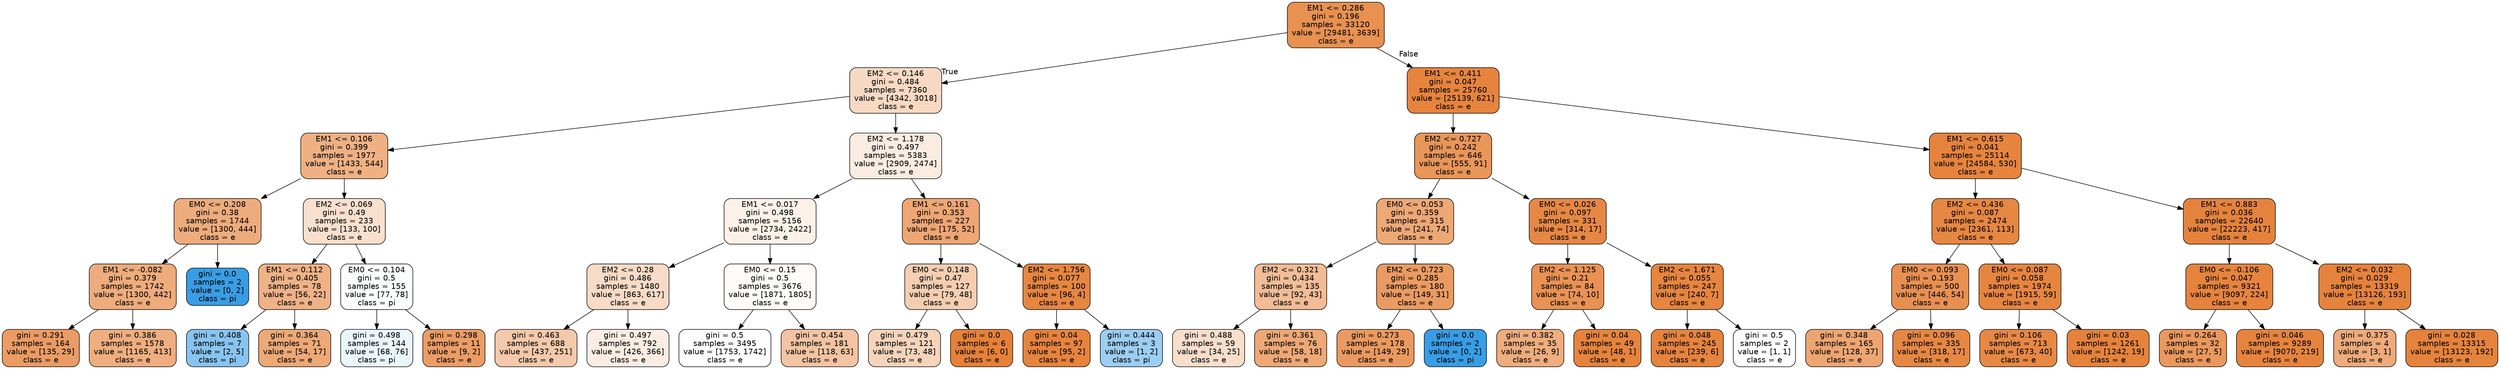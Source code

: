 digraph Tree {
node [shape=box, style="filled, rounded", color="black", fontname="helvetica"] ;
edge [fontname="helvetica"] ;
0 [label="EM1 <= 0.286\ngini = 0.196\nsamples = 33120\nvalue = [29481, 3639]\nclass = e", fillcolor="#e89151"] ;
1 [label="EM2 <= 0.146\ngini = 0.484\nsamples = 7360\nvalue = [4342, 3018]\nclass = e", fillcolor="#f7d9c3"] ;
0 -> 1 [labeldistance=2.5, labelangle=45, headlabel="True"] ;
2 [label="EM1 <= 0.106\ngini = 0.399\nsamples = 1977\nvalue = [1433, 544]\nclass = e", fillcolor="#efb184"] ;
1 -> 2 ;
3 [label="EM0 <= 0.208\ngini = 0.38\nsamples = 1744\nvalue = [1300, 444]\nclass = e", fillcolor="#eeac7d"] ;
2 -> 3 ;
4 [label="EM1 <= -0.082\ngini = 0.379\nsamples = 1742\nvalue = [1300, 442]\nclass = e", fillcolor="#eeac7c"] ;
3 -> 4 ;
5 [label="gini = 0.291\nsamples = 164\nvalue = [135, 29]\nclass = e", fillcolor="#eb9c64"] ;
4 -> 5 ;
6 [label="gini = 0.386\nsamples = 1578\nvalue = [1165, 413]\nclass = e", fillcolor="#eeae7f"] ;
4 -> 6 ;
7 [label="gini = 0.0\nsamples = 2\nvalue = [0, 2]\nclass = pi", fillcolor="#399de5"] ;
3 -> 7 ;
8 [label="EM2 <= 0.069\ngini = 0.49\nsamples = 233\nvalue = [133, 100]\nclass = e", fillcolor="#f9e0ce"] ;
2 -> 8 ;
9 [label="EM1 <= 0.112\ngini = 0.405\nsamples = 78\nvalue = [56, 22]\nclass = e", fillcolor="#efb287"] ;
8 -> 9 ;
10 [label="gini = 0.408\nsamples = 7\nvalue = [2, 5]\nclass = pi", fillcolor="#88c4ef"] ;
9 -> 10 ;
11 [label="gini = 0.364\nsamples = 71\nvalue = [54, 17]\nclass = e", fillcolor="#eda977"] ;
9 -> 11 ;
12 [label="EM0 <= 0.104\ngini = 0.5\nsamples = 155\nvalue = [77, 78]\nclass = pi", fillcolor="#fcfeff"] ;
8 -> 12 ;
13 [label="gini = 0.498\nsamples = 144\nvalue = [68, 76]\nclass = pi", fillcolor="#eaf5fc"] ;
12 -> 13 ;
14 [label="gini = 0.298\nsamples = 11\nvalue = [9, 2]\nclass = e", fillcolor="#eb9d65"] ;
12 -> 14 ;
15 [label="EM2 <= 1.178\ngini = 0.497\nsamples = 5383\nvalue = [2909, 2474]\nclass = e", fillcolor="#fbece1"] ;
1 -> 15 ;
16 [label="EM1 <= 0.017\ngini = 0.498\nsamples = 5156\nvalue = [2734, 2422]\nclass = e", fillcolor="#fcf1e8"] ;
15 -> 16 ;
17 [label="EM2 <= 0.28\ngini = 0.486\nsamples = 1480\nvalue = [863, 617]\nclass = e", fillcolor="#f8dbc7"] ;
16 -> 17 ;
18 [label="gini = 0.463\nsamples = 688\nvalue = [437, 251]\nclass = e", fillcolor="#f4c9ab"] ;
17 -> 18 ;
19 [label="gini = 0.497\nsamples = 792\nvalue = [426, 366]\nclass = e", fillcolor="#fbede3"] ;
17 -> 19 ;
20 [label="EM0 <= 0.15\ngini = 0.5\nsamples = 3676\nvalue = [1871, 1805]\nclass = e", fillcolor="#fefbf8"] ;
16 -> 20 ;
21 [label="gini = 0.5\nsamples = 3495\nvalue = [1753, 1742]\nclass = e", fillcolor="#fffefe"] ;
20 -> 21 ;
22 [label="gini = 0.454\nsamples = 181\nvalue = [118, 63]\nclass = e", fillcolor="#f3c4a3"] ;
20 -> 22 ;
23 [label="EM1 <= 0.161\ngini = 0.353\nsamples = 227\nvalue = [175, 52]\nclass = e", fillcolor="#eda674"] ;
15 -> 23 ;
24 [label="EM0 <= 0.148\ngini = 0.47\nsamples = 127\nvalue = [79, 48]\nclass = e", fillcolor="#f5ceb1"] ;
23 -> 24 ;
25 [label="gini = 0.479\nsamples = 121\nvalue = [73, 48]\nclass = e", fillcolor="#f6d4bb"] ;
24 -> 25 ;
26 [label="gini = 0.0\nsamples = 6\nvalue = [6, 0]\nclass = e", fillcolor="#e58139"] ;
24 -> 26 ;
27 [label="EM2 <= 1.756\ngini = 0.077\nsamples = 100\nvalue = [96, 4]\nclass = e", fillcolor="#e68641"] ;
23 -> 27 ;
28 [label="gini = 0.04\nsamples = 97\nvalue = [95, 2]\nclass = e", fillcolor="#e6843d"] ;
27 -> 28 ;
29 [label="gini = 0.444\nsamples = 3\nvalue = [1, 2]\nclass = pi", fillcolor="#9ccef2"] ;
27 -> 29 ;
30 [label="EM1 <= 0.411\ngini = 0.047\nsamples = 25760\nvalue = [25139, 621]\nclass = e", fillcolor="#e6843e"] ;
0 -> 30 [labeldistance=2.5, labelangle=-45, headlabel="False"] ;
31 [label="EM2 <= 0.727\ngini = 0.242\nsamples = 646\nvalue = [555, 91]\nclass = e", fillcolor="#e99659"] ;
30 -> 31 ;
32 [label="EM0 <= 0.053\ngini = 0.359\nsamples = 315\nvalue = [241, 74]\nclass = e", fillcolor="#eda876"] ;
31 -> 32 ;
33 [label="EM2 <= 0.321\ngini = 0.434\nsamples = 135\nvalue = [92, 43]\nclass = e", fillcolor="#f1bc96"] ;
32 -> 33 ;
34 [label="gini = 0.488\nsamples = 59\nvalue = [34, 25]\nclass = e", fillcolor="#f8decb"] ;
33 -> 34 ;
35 [label="gini = 0.361\nsamples = 76\nvalue = [58, 18]\nclass = e", fillcolor="#eda876"] ;
33 -> 35 ;
36 [label="EM2 <= 0.723\ngini = 0.285\nsamples = 180\nvalue = [149, 31]\nclass = e", fillcolor="#ea9b62"] ;
32 -> 36 ;
37 [label="gini = 0.273\nsamples = 178\nvalue = [149, 29]\nclass = e", fillcolor="#ea9a60"] ;
36 -> 37 ;
38 [label="gini = 0.0\nsamples = 2\nvalue = [0, 2]\nclass = pi", fillcolor="#399de5"] ;
36 -> 38 ;
39 [label="EM0 <= 0.026\ngini = 0.097\nsamples = 331\nvalue = [314, 17]\nclass = e", fillcolor="#e68844"] ;
31 -> 39 ;
40 [label="EM2 <= 1.125\ngini = 0.21\nsamples = 84\nvalue = [74, 10]\nclass = e", fillcolor="#e99254"] ;
39 -> 40 ;
41 [label="gini = 0.382\nsamples = 35\nvalue = [26, 9]\nclass = e", fillcolor="#eead7e"] ;
40 -> 41 ;
42 [label="gini = 0.04\nsamples = 49\nvalue = [48, 1]\nclass = e", fillcolor="#e6843d"] ;
40 -> 42 ;
43 [label="EM2 <= 1.671\ngini = 0.055\nsamples = 247\nvalue = [240, 7]\nclass = e", fillcolor="#e6853f"] ;
39 -> 43 ;
44 [label="gini = 0.048\nsamples = 245\nvalue = [239, 6]\nclass = e", fillcolor="#e6843e"] ;
43 -> 44 ;
45 [label="gini = 0.5\nsamples = 2\nvalue = [1, 1]\nclass = e", fillcolor="#ffffff"] ;
43 -> 45 ;
46 [label="EM1 <= 0.615\ngini = 0.041\nsamples = 25114\nvalue = [24584, 530]\nclass = e", fillcolor="#e6843d"] ;
30 -> 46 ;
47 [label="EM2 <= 0.436\ngini = 0.087\nsamples = 2474\nvalue = [2361, 113]\nclass = e", fillcolor="#e68742"] ;
46 -> 47 ;
48 [label="EM0 <= 0.093\ngini = 0.193\nsamples = 500\nvalue = [446, 54]\nclass = e", fillcolor="#e89051"] ;
47 -> 48 ;
49 [label="gini = 0.348\nsamples = 165\nvalue = [128, 37]\nclass = e", fillcolor="#eda572"] ;
48 -> 49 ;
50 [label="gini = 0.096\nsamples = 335\nvalue = [318, 17]\nclass = e", fillcolor="#e68844"] ;
48 -> 50 ;
51 [label="EM0 <= 0.087\ngini = 0.058\nsamples = 1974\nvalue = [1915, 59]\nclass = e", fillcolor="#e6853f"] ;
47 -> 51 ;
52 [label="gini = 0.106\nsamples = 713\nvalue = [673, 40]\nclass = e", fillcolor="#e78845"] ;
51 -> 52 ;
53 [label="gini = 0.03\nsamples = 1261\nvalue = [1242, 19]\nclass = e", fillcolor="#e5833c"] ;
51 -> 53 ;
54 [label="EM1 <= 0.883\ngini = 0.036\nsamples = 22640\nvalue = [22223, 417]\nclass = e", fillcolor="#e5833d"] ;
46 -> 54 ;
55 [label="EM0 <= -0.106\ngini = 0.047\nsamples = 9321\nvalue = [9097, 224]\nclass = e", fillcolor="#e6843e"] ;
54 -> 55 ;
56 [label="gini = 0.264\nsamples = 32\nvalue = [27, 5]\nclass = e", fillcolor="#ea985e"] ;
55 -> 56 ;
57 [label="gini = 0.046\nsamples = 9289\nvalue = [9070, 219]\nclass = e", fillcolor="#e6843e"] ;
55 -> 57 ;
58 [label="EM2 <= 0.032\ngini = 0.029\nsamples = 13319\nvalue = [13126, 193]\nclass = e", fillcolor="#e5833c"] ;
54 -> 58 ;
59 [label="gini = 0.375\nsamples = 4\nvalue = [3, 1]\nclass = e", fillcolor="#eeab7b"] ;
58 -> 59 ;
60 [label="gini = 0.028\nsamples = 13315\nvalue = [13123, 192]\nclass = e", fillcolor="#e5833c"] ;
58 -> 60 ;
}